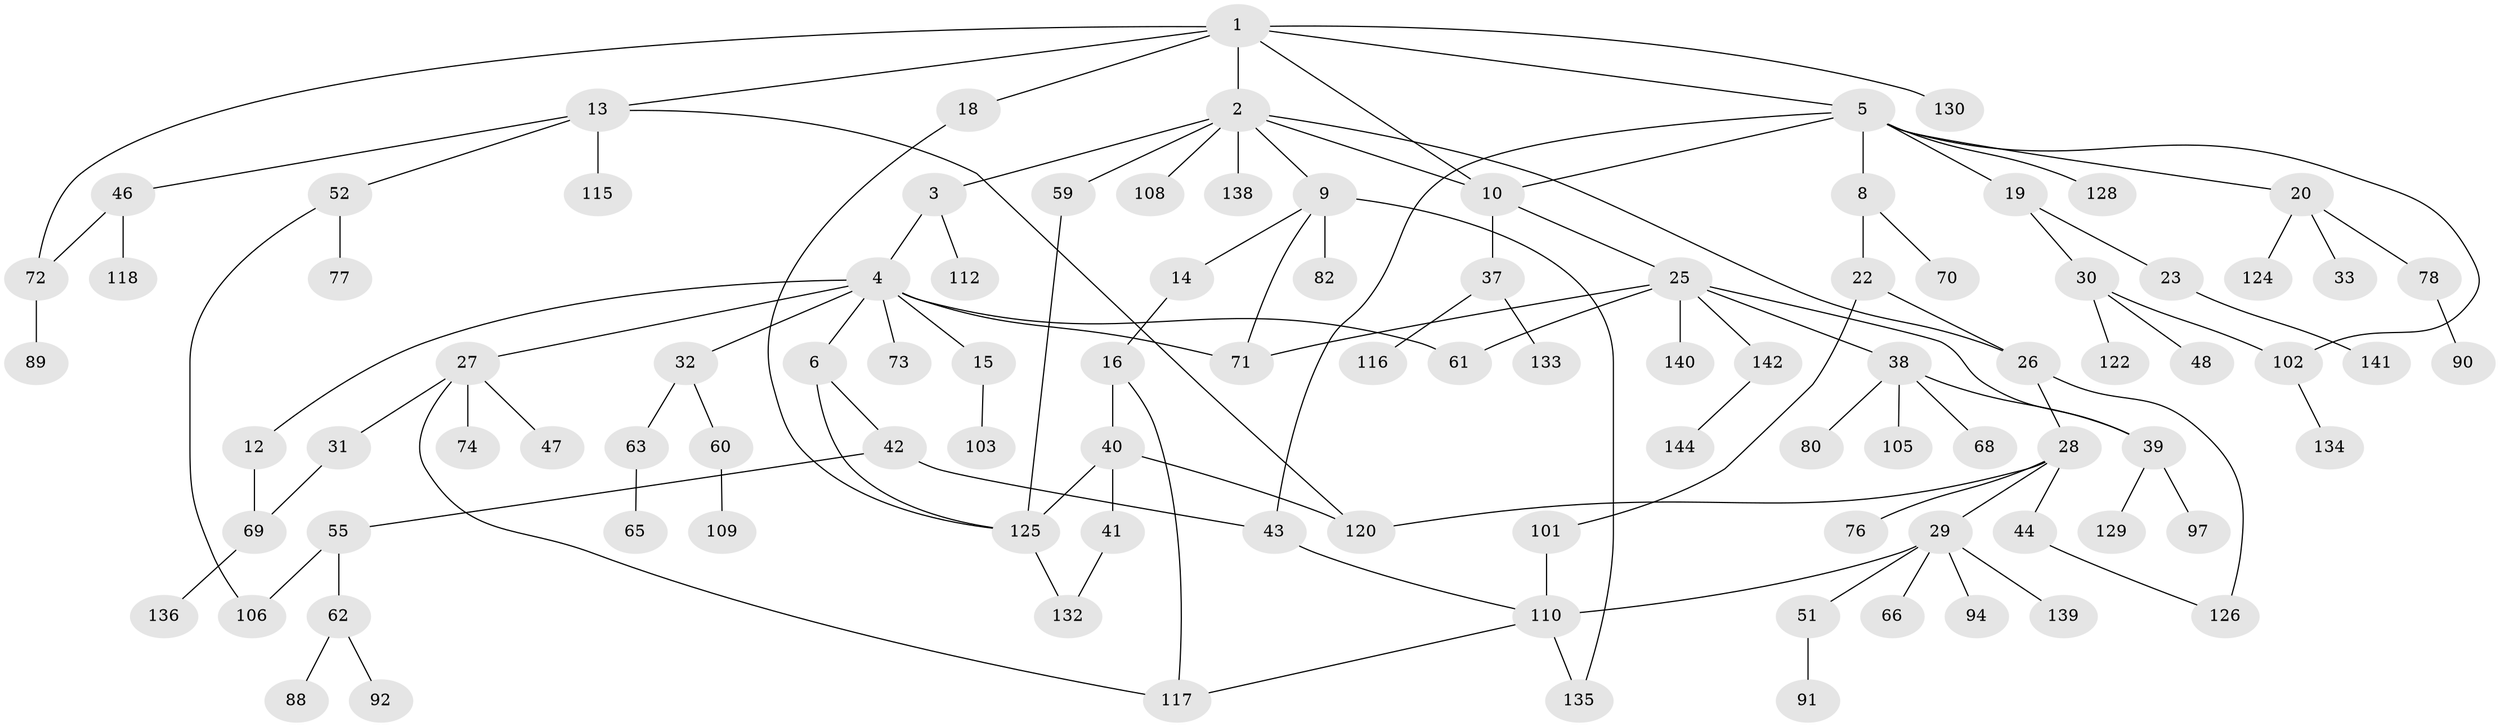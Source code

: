 // Generated by graph-tools (version 1.1) at 2025/51/02/27/25 19:51:38]
// undirected, 100 vertices, 123 edges
graph export_dot {
graph [start="1"]
  node [color=gray90,style=filled];
  1 [super="+56"];
  2 [super="+7"];
  3;
  4 [super="+11"];
  5 [super="+81"];
  6 [super="+67"];
  8;
  9 [super="+24"];
  10 [super="+107"];
  12;
  13 [super="+17"];
  14;
  15 [super="+54"];
  16;
  18 [super="+87"];
  19 [super="+21"];
  20 [super="+34"];
  22 [super="+85"];
  23 [super="+93"];
  25 [super="+35"];
  26 [super="+83"];
  27 [super="+143"];
  28;
  29 [super="+53"];
  30 [super="+36"];
  31;
  32 [super="+58"];
  33;
  37;
  38 [super="+57"];
  39 [super="+50"];
  40 [super="+49"];
  41 [super="+45"];
  42;
  43 [super="+113"];
  44;
  46 [super="+104"];
  47 [super="+79"];
  48;
  51;
  52 [super="+75"];
  55 [super="+96"];
  59 [super="+121"];
  60;
  61 [super="+127"];
  62 [super="+64"];
  63 [super="+100"];
  65;
  66;
  68;
  69 [super="+99"];
  70 [super="+131"];
  71;
  72 [super="+84"];
  73;
  74;
  76;
  77;
  78 [super="+86"];
  80 [super="+137"];
  82;
  88;
  89;
  90;
  91 [super="+98"];
  92 [super="+95"];
  94;
  97;
  101;
  102 [super="+119"];
  103;
  105;
  106 [super="+114"];
  108;
  109;
  110 [super="+111"];
  112;
  115;
  116;
  117;
  118;
  120 [super="+123"];
  122;
  124;
  125;
  126;
  128;
  129;
  130;
  132;
  133;
  134;
  135;
  136;
  138;
  139;
  140;
  141;
  142;
  144;
  1 -- 2;
  1 -- 5;
  1 -- 13;
  1 -- 18;
  1 -- 10;
  1 -- 72;
  1 -- 130;
  2 -- 3;
  2 -- 9;
  2 -- 26;
  2 -- 138;
  2 -- 10;
  2 -- 59;
  2 -- 108;
  3 -- 4;
  3 -- 112;
  4 -- 6;
  4 -- 12;
  4 -- 15;
  4 -- 32;
  4 -- 61;
  4 -- 73;
  4 -- 71;
  4 -- 27;
  5 -- 8;
  5 -- 19;
  5 -- 20;
  5 -- 128;
  5 -- 10;
  5 -- 102;
  5 -- 43;
  6 -- 42;
  6 -- 125;
  8 -- 22;
  8 -- 70;
  9 -- 14;
  9 -- 82;
  9 -- 71;
  9 -- 135;
  10 -- 25;
  10 -- 37;
  12 -- 69;
  13 -- 46;
  13 -- 52;
  13 -- 115;
  13 -- 120;
  14 -- 16;
  15 -- 103;
  16 -- 40;
  16 -- 117;
  18 -- 125;
  19 -- 23;
  19 -- 30;
  20 -- 33;
  20 -- 78;
  20 -- 124;
  22 -- 101;
  22 -- 26;
  23 -- 141;
  25 -- 39;
  25 -- 140;
  25 -- 142;
  25 -- 71;
  25 -- 38;
  25 -- 61;
  26 -- 28;
  26 -- 126;
  27 -- 31;
  27 -- 47;
  27 -- 74;
  27 -- 117;
  28 -- 29;
  28 -- 44;
  28 -- 76;
  28 -- 120;
  29 -- 51;
  29 -- 94;
  29 -- 139;
  29 -- 110;
  29 -- 66;
  30 -- 122;
  30 -- 48;
  30 -- 102;
  31 -- 69;
  32 -- 60;
  32 -- 63;
  37 -- 116;
  37 -- 133;
  38 -- 68;
  38 -- 39;
  38 -- 80;
  38 -- 105;
  39 -- 129;
  39 -- 97;
  40 -- 41;
  40 -- 125;
  40 -- 120;
  41 -- 132;
  42 -- 43;
  42 -- 55;
  43 -- 110;
  44 -- 126;
  46 -- 72;
  46 -- 118;
  51 -- 91;
  52 -- 106;
  52 -- 77;
  55 -- 62;
  55 -- 106;
  59 -- 125;
  60 -- 109;
  62 -- 88;
  62 -- 92;
  63 -- 65;
  69 -- 136;
  72 -- 89;
  78 -- 90;
  101 -- 110;
  102 -- 134;
  110 -- 117;
  110 -- 135;
  125 -- 132;
  142 -- 144;
}
